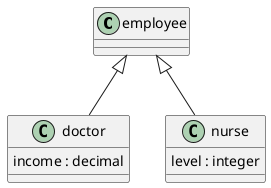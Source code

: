 @startuml
set namespaceSeparator none

class "employee" {
}

"employee" <|-- "doctor"

"employee" <|-- "nurse"

class "nurse" {
  level : integer
}

class "doctor" {
  income : decimal
}

@enduml